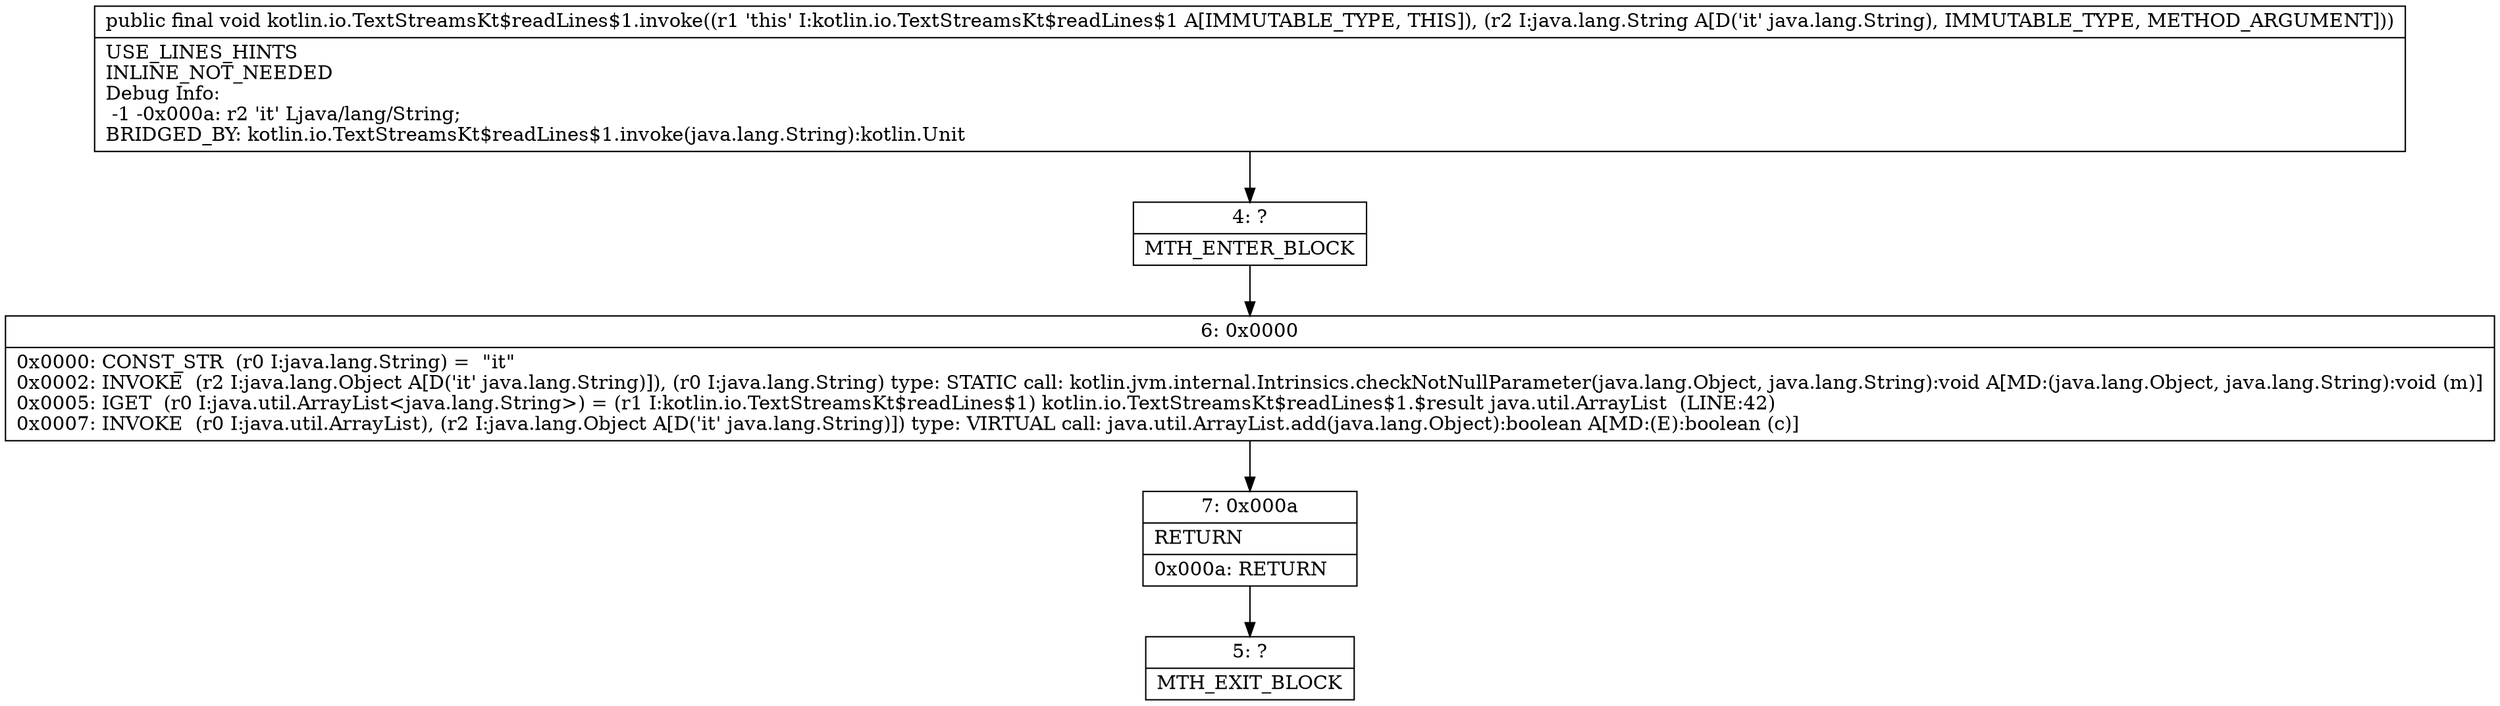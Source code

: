 digraph "CFG forkotlin.io.TextStreamsKt$readLines$1.invoke(Ljava\/lang\/String;)V" {
Node_4 [shape=record,label="{4\:\ ?|MTH_ENTER_BLOCK\l}"];
Node_6 [shape=record,label="{6\:\ 0x0000|0x0000: CONST_STR  (r0 I:java.lang.String) =  \"it\" \l0x0002: INVOKE  (r2 I:java.lang.Object A[D('it' java.lang.String)]), (r0 I:java.lang.String) type: STATIC call: kotlin.jvm.internal.Intrinsics.checkNotNullParameter(java.lang.Object, java.lang.String):void A[MD:(java.lang.Object, java.lang.String):void (m)]\l0x0005: IGET  (r0 I:java.util.ArrayList\<java.lang.String\>) = (r1 I:kotlin.io.TextStreamsKt$readLines$1) kotlin.io.TextStreamsKt$readLines$1.$result java.util.ArrayList  (LINE:42)\l0x0007: INVOKE  (r0 I:java.util.ArrayList), (r2 I:java.lang.Object A[D('it' java.lang.String)]) type: VIRTUAL call: java.util.ArrayList.add(java.lang.Object):boolean A[MD:(E):boolean (c)]\l}"];
Node_7 [shape=record,label="{7\:\ 0x000a|RETURN\l|0x000a: RETURN   \l}"];
Node_5 [shape=record,label="{5\:\ ?|MTH_EXIT_BLOCK\l}"];
MethodNode[shape=record,label="{public final void kotlin.io.TextStreamsKt$readLines$1.invoke((r1 'this' I:kotlin.io.TextStreamsKt$readLines$1 A[IMMUTABLE_TYPE, THIS]), (r2 I:java.lang.String A[D('it' java.lang.String), IMMUTABLE_TYPE, METHOD_ARGUMENT]))  | USE_LINES_HINTS\lINLINE_NOT_NEEDED\lDebug Info:\l  \-1 \-0x000a: r2 'it' Ljava\/lang\/String;\lBRIDGED_BY: kotlin.io.TextStreamsKt$readLines$1.invoke(java.lang.String):kotlin.Unit\l}"];
MethodNode -> Node_4;Node_4 -> Node_6;
Node_6 -> Node_7;
Node_7 -> Node_5;
}


